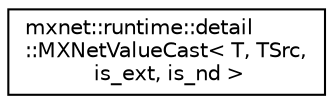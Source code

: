 digraph "Graphical Class Hierarchy"
{
 // LATEX_PDF_SIZE
  edge [fontname="Helvetica",fontsize="10",labelfontname="Helvetica",labelfontsize="10"];
  node [fontname="Helvetica",fontsize="10",shape=record];
  rankdir="LR";
  Node0 [label="mxnet::runtime::detail\l::MXNetValueCast\< T, TSrc,\l is_ext, is_nd \>",height=0.2,width=0.4,color="black", fillcolor="white", style="filled",URL="$structmxnet_1_1runtime_1_1detail_1_1MXNetValueCast.html",tooltip=" "];
}
